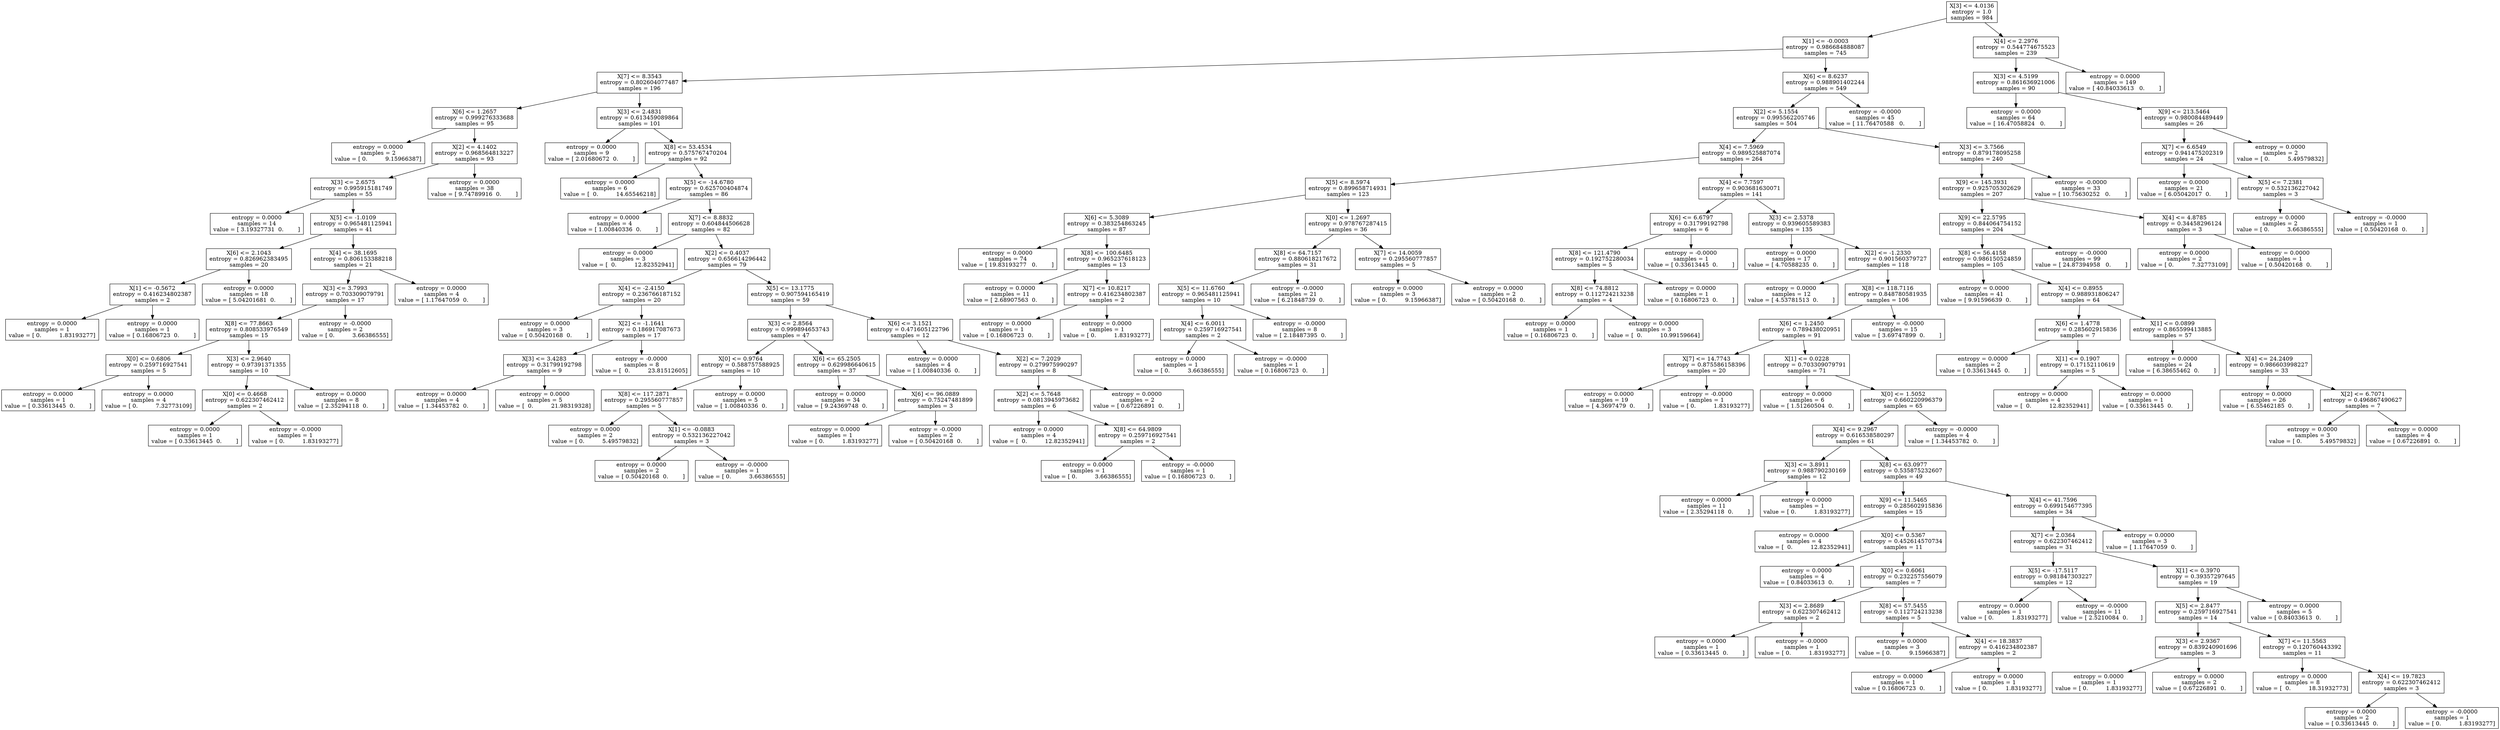 digraph Tree {
0 [label="X[3] <= 4.0136\nentropy = 1.0\nsamples = 984", shape="box"] ;
1 [label="X[1] <= -0.0003\nentropy = 0.986684888087\nsamples = 745", shape="box"] ;
0 -> 1 ;
2 [label="X[7] <= 8.3543\nentropy = 0.802604077487\nsamples = 196", shape="box"] ;
1 -> 2 ;
3 [label="X[6] <= 1.2657\nentropy = 0.999276333688\nsamples = 95", shape="box"] ;
2 -> 3 ;
4 [label="entropy = 0.0000\nsamples = 2\nvalue = [ 0.          9.15966387]", shape="box"] ;
3 -> 4 ;
5 [label="X[2] <= 4.1402\nentropy = 0.968564813227\nsamples = 93", shape="box"] ;
3 -> 5 ;
6 [label="X[3] <= 2.6575\nentropy = 0.995915181749\nsamples = 55", shape="box"] ;
5 -> 6 ;
7 [label="entropy = 0.0000\nsamples = 14\nvalue = [ 3.19327731  0.        ]", shape="box"] ;
6 -> 7 ;
8 [label="X[5] <= -1.0109\nentropy = 0.965481125941\nsamples = 41", shape="box"] ;
6 -> 8 ;
9 [label="X[6] <= 2.1043\nentropy = 0.826962383495\nsamples = 20", shape="box"] ;
8 -> 9 ;
10 [label="X[1] <= -0.5672\nentropy = 0.416234802387\nsamples = 2", shape="box"] ;
9 -> 10 ;
11 [label="entropy = 0.0000\nsamples = 1\nvalue = [ 0.          1.83193277]", shape="box"] ;
10 -> 11 ;
12 [label="entropy = 0.0000\nsamples = 1\nvalue = [ 0.16806723  0.        ]", shape="box"] ;
10 -> 12 ;
13 [label="entropy = 0.0000\nsamples = 18\nvalue = [ 5.04201681  0.        ]", shape="box"] ;
9 -> 13 ;
14 [label="X[4] <= 38.1695\nentropy = 0.806153388218\nsamples = 21", shape="box"] ;
8 -> 14 ;
15 [label="X[3] <= 3.7993\nentropy = 0.703309079791\nsamples = 17", shape="box"] ;
14 -> 15 ;
16 [label="X[8] <= 77.8663\nentropy = 0.808533976549\nsamples = 15", shape="box"] ;
15 -> 16 ;
17 [label="X[0] <= 0.6806\nentropy = 0.259716927541\nsamples = 5", shape="box"] ;
16 -> 17 ;
18 [label="entropy = 0.0000\nsamples = 1\nvalue = [ 0.33613445  0.        ]", shape="box"] ;
17 -> 18 ;
19 [label="entropy = 0.0000\nsamples = 4\nvalue = [ 0.          7.32773109]", shape="box"] ;
17 -> 19 ;
20 [label="X[3] <= 2.9640\nentropy = 0.97391371355\nsamples = 10", shape="box"] ;
16 -> 20 ;
21 [label="X[0] <= 0.4668\nentropy = 0.622307462412\nsamples = 2", shape="box"] ;
20 -> 21 ;
22 [label="entropy = 0.0000\nsamples = 1\nvalue = [ 0.33613445  0.        ]", shape="box"] ;
21 -> 22 ;
23 [label="entropy = -0.0000\nsamples = 1\nvalue = [ 0.          1.83193277]", shape="box"] ;
21 -> 23 ;
24 [label="entropy = 0.0000\nsamples = 8\nvalue = [ 2.35294118  0.        ]", shape="box"] ;
20 -> 24 ;
25 [label="entropy = -0.0000\nsamples = 2\nvalue = [ 0.          3.66386555]", shape="box"] ;
15 -> 25 ;
26 [label="entropy = 0.0000\nsamples = 4\nvalue = [ 1.17647059  0.        ]", shape="box"] ;
14 -> 26 ;
27 [label="entropy = 0.0000\nsamples = 38\nvalue = [ 9.74789916  0.        ]", shape="box"] ;
5 -> 27 ;
28 [label="X[3] <= 2.4831\nentropy = 0.613459089864\nsamples = 101", shape="box"] ;
2 -> 28 ;
29 [label="entropy = 0.0000\nsamples = 9\nvalue = [ 2.01680672  0.        ]", shape="box"] ;
28 -> 29 ;
30 [label="X[8] <= 53.4534\nentropy = 0.575767470204\nsamples = 92", shape="box"] ;
28 -> 30 ;
31 [label="entropy = 0.0000\nsamples = 6\nvalue = [  0.          14.65546218]", shape="box"] ;
30 -> 31 ;
32 [label="X[5] <= -14.6780\nentropy = 0.625700404874\nsamples = 86", shape="box"] ;
30 -> 32 ;
33 [label="entropy = 0.0000\nsamples = 4\nvalue = [ 1.00840336  0.        ]", shape="box"] ;
32 -> 33 ;
34 [label="X[7] <= 8.8832\nentropy = 0.604844506628\nsamples = 82", shape="box"] ;
32 -> 34 ;
35 [label="entropy = 0.0000\nsamples = 3\nvalue = [  0.          12.82352941]", shape="box"] ;
34 -> 35 ;
36 [label="X[2] <= 0.4037\nentropy = 0.656614296442\nsamples = 79", shape="box"] ;
34 -> 36 ;
37 [label="X[4] <= -2.4150\nentropy = 0.236766187152\nsamples = 20", shape="box"] ;
36 -> 37 ;
38 [label="entropy = 0.0000\nsamples = 3\nvalue = [ 0.50420168  0.        ]", shape="box"] ;
37 -> 38 ;
39 [label="X[2] <= -1.1641\nentropy = 0.186917087673\nsamples = 17", shape="box"] ;
37 -> 39 ;
40 [label="X[3] <= 3.4283\nentropy = 0.31799192798\nsamples = 9", shape="box"] ;
39 -> 40 ;
41 [label="entropy = 0.0000\nsamples = 4\nvalue = [ 1.34453782  0.        ]", shape="box"] ;
40 -> 41 ;
42 [label="entropy = 0.0000\nsamples = 5\nvalue = [  0.          21.98319328]", shape="box"] ;
40 -> 42 ;
43 [label="entropy = -0.0000\nsamples = 8\nvalue = [  0.          23.81512605]", shape="box"] ;
39 -> 43 ;
44 [label="X[5] <= 13.1775\nentropy = 0.907594165419\nsamples = 59", shape="box"] ;
36 -> 44 ;
45 [label="X[3] <= 2.8564\nentropy = 0.999894653743\nsamples = 47", shape="box"] ;
44 -> 45 ;
46 [label="X[0] <= 0.9764\nentropy = 0.588757588925\nsamples = 10", shape="box"] ;
45 -> 46 ;
47 [label="X[8] <= 117.2871\nentropy = 0.295560777857\nsamples = 5", shape="box"] ;
46 -> 47 ;
48 [label="entropy = 0.0000\nsamples = 2\nvalue = [ 0.          5.49579832]", shape="box"] ;
47 -> 48 ;
49 [label="X[1] <= -0.0883\nentropy = 0.532136227042\nsamples = 3", shape="box"] ;
47 -> 49 ;
50 [label="entropy = 0.0000\nsamples = 2\nvalue = [ 0.50420168  0.        ]", shape="box"] ;
49 -> 50 ;
51 [label="entropy = -0.0000\nsamples = 1\nvalue = [ 0.          3.66386555]", shape="box"] ;
49 -> 51 ;
52 [label="entropy = 0.0000\nsamples = 5\nvalue = [ 1.00840336  0.        ]", shape="box"] ;
46 -> 52 ;
53 [label="X[6] <= 65.2505\nentropy = 0.629986640615\nsamples = 37", shape="box"] ;
45 -> 53 ;
54 [label="entropy = 0.0000\nsamples = 34\nvalue = [ 9.24369748  0.        ]", shape="box"] ;
53 -> 54 ;
55 [label="X[6] <= 96.0889\nentropy = 0.75247481899\nsamples = 3", shape="box"] ;
53 -> 55 ;
56 [label="entropy = 0.0000\nsamples = 1\nvalue = [ 0.          1.83193277]", shape="box"] ;
55 -> 56 ;
57 [label="entropy = -0.0000\nsamples = 2\nvalue = [ 0.50420168  0.        ]", shape="box"] ;
55 -> 57 ;
58 [label="X[6] <= 3.1521\nentropy = 0.471605122796\nsamples = 12", shape="box"] ;
44 -> 58 ;
59 [label="entropy = 0.0000\nsamples = 4\nvalue = [ 1.00840336  0.        ]", shape="box"] ;
58 -> 59 ;
60 [label="X[2] <= 7.2029\nentropy = 0.279975990297\nsamples = 8", shape="box"] ;
58 -> 60 ;
61 [label="X[2] <= 5.7648\nentropy = 0.0813945973682\nsamples = 6", shape="box"] ;
60 -> 61 ;
62 [label="entropy = 0.0000\nsamples = 4\nvalue = [  0.          12.82352941]", shape="box"] ;
61 -> 62 ;
63 [label="X[8] <= 64.9809\nentropy = 0.259716927541\nsamples = 2", shape="box"] ;
61 -> 63 ;
64 [label="entropy = 0.0000\nsamples = 1\nvalue = [ 0.          3.66386555]", shape="box"] ;
63 -> 64 ;
65 [label="entropy = -0.0000\nsamples = 1\nvalue = [ 0.16806723  0.        ]", shape="box"] ;
63 -> 65 ;
66 [label="entropy = 0.0000\nsamples = 2\nvalue = [ 0.67226891  0.        ]", shape="box"] ;
60 -> 66 ;
67 [label="X[6] <= 8.6237\nentropy = 0.988901402244\nsamples = 549", shape="box"] ;
1 -> 67 ;
68 [label="X[2] <= 5.1554\nentropy = 0.995562205746\nsamples = 504", shape="box"] ;
67 -> 68 ;
69 [label="X[4] <= 7.5969\nentropy = 0.989525887074\nsamples = 264", shape="box"] ;
68 -> 69 ;
70 [label="X[5] <= 8.5974\nentropy = 0.899658714931\nsamples = 123", shape="box"] ;
69 -> 70 ;
71 [label="X[6] <= 5.3089\nentropy = 0.383254863245\nsamples = 87", shape="box"] ;
70 -> 71 ;
72 [label="entropy = 0.0000\nsamples = 74\nvalue = [ 19.83193277   0.        ]", shape="box"] ;
71 -> 72 ;
73 [label="X[8] <= 100.6485\nentropy = 0.965237618123\nsamples = 13", shape="box"] ;
71 -> 73 ;
74 [label="entropy = 0.0000\nsamples = 11\nvalue = [ 2.68907563  0.        ]", shape="box"] ;
73 -> 74 ;
75 [label="X[7] <= 10.8217\nentropy = 0.416234802387\nsamples = 2", shape="box"] ;
73 -> 75 ;
76 [label="entropy = 0.0000\nsamples = 1\nvalue = [ 0.16806723  0.        ]", shape="box"] ;
75 -> 76 ;
77 [label="entropy = 0.0000\nsamples = 1\nvalue = [ 0.          1.83193277]", shape="box"] ;
75 -> 77 ;
78 [label="X[0] <= 1.2697\nentropy = 0.978767287415\nsamples = 36", shape="box"] ;
70 -> 78 ;
79 [label="X[8] <= 64.7157\nentropy = 0.880618217672\nsamples = 31", shape="box"] ;
78 -> 79 ;
80 [label="X[5] <= 11.6760\nentropy = 0.965481125941\nsamples = 10", shape="box"] ;
79 -> 80 ;
81 [label="X[4] <= 6.0011\nentropy = 0.259716927541\nsamples = 2", shape="box"] ;
80 -> 81 ;
82 [label="entropy = 0.0000\nsamples = 1\nvalue = [ 0.          3.66386555]", shape="box"] ;
81 -> 82 ;
83 [label="entropy = -0.0000\nsamples = 1\nvalue = [ 0.16806723  0.        ]", shape="box"] ;
81 -> 83 ;
84 [label="entropy = -0.0000\nsamples = 8\nvalue = [ 2.18487395  0.        ]", shape="box"] ;
80 -> 84 ;
85 [label="entropy = -0.0000\nsamples = 21\nvalue = [ 6.21848739  0.        ]", shape="box"] ;
79 -> 85 ;
86 [label="X[7] <= 14.0059\nentropy = 0.295560777857\nsamples = 5", shape="box"] ;
78 -> 86 ;
87 [label="entropy = 0.0000\nsamples = 3\nvalue = [ 0.          9.15966387]", shape="box"] ;
86 -> 87 ;
88 [label="entropy = 0.0000\nsamples = 2\nvalue = [ 0.50420168  0.        ]", shape="box"] ;
86 -> 88 ;
89 [label="X[4] <= 7.7597\nentropy = 0.903681630071\nsamples = 141", shape="box"] ;
69 -> 89 ;
90 [label="X[6] <= 6.6797\nentropy = 0.31799192798\nsamples = 6", shape="box"] ;
89 -> 90 ;
91 [label="X[8] <= 121.4790\nentropy = 0.192752280034\nsamples = 5", shape="box"] ;
90 -> 91 ;
92 [label="X[8] <= 74.8812\nentropy = 0.112724213238\nsamples = 4", shape="box"] ;
91 -> 92 ;
93 [label="entropy = 0.0000\nsamples = 1\nvalue = [ 0.16806723  0.        ]", shape="box"] ;
92 -> 93 ;
94 [label="entropy = 0.0000\nsamples = 3\nvalue = [  0.          10.99159664]", shape="box"] ;
92 -> 94 ;
95 [label="entropy = 0.0000\nsamples = 1\nvalue = [ 0.16806723  0.        ]", shape="box"] ;
91 -> 95 ;
96 [label="entropy = -0.0000\nsamples = 1\nvalue = [ 0.33613445  0.        ]", shape="box"] ;
90 -> 96 ;
97 [label="X[3] <= 2.5378\nentropy = 0.939605589383\nsamples = 135", shape="box"] ;
89 -> 97 ;
98 [label="entropy = 0.0000\nsamples = 17\nvalue = [ 4.70588235  0.        ]", shape="box"] ;
97 -> 98 ;
99 [label="X[2] <= -1.2330\nentropy = 0.901560379727\nsamples = 118", shape="box"] ;
97 -> 99 ;
100 [label="entropy = 0.0000\nsamples = 12\nvalue = [ 4.53781513  0.        ]", shape="box"] ;
99 -> 100 ;
101 [label="X[8] <= 118.7116\nentropy = 0.848780581935\nsamples = 106", shape="box"] ;
99 -> 101 ;
102 [label="X[6] <= 1.2450\nentropy = 0.789438020951\nsamples = 91", shape="box"] ;
101 -> 102 ;
103 [label="X[7] <= 14.7743\nentropy = 0.875586158396\nsamples = 20", shape="box"] ;
102 -> 103 ;
104 [label="entropy = 0.0000\nsamples = 19\nvalue = [ 4.3697479  0.       ]", shape="box"] ;
103 -> 104 ;
105 [label="entropy = -0.0000\nsamples = 1\nvalue = [ 0.          1.83193277]", shape="box"] ;
103 -> 105 ;
106 [label="X[1] <= 0.0228\nentropy = 0.703309079791\nsamples = 71", shape="box"] ;
102 -> 106 ;
107 [label="entropy = 0.0000\nsamples = 6\nvalue = [ 1.51260504  0.        ]", shape="box"] ;
106 -> 107 ;
108 [label="X[0] <= 1.5052\nentropy = 0.660220996379\nsamples = 65", shape="box"] ;
106 -> 108 ;
109 [label="X[4] <= 9.2967\nentropy = 0.616538580297\nsamples = 61", shape="box"] ;
108 -> 109 ;
110 [label="X[3] <= 3.8911\nentropy = 0.988790230169\nsamples = 12", shape="box"] ;
109 -> 110 ;
111 [label="entropy = 0.0000\nsamples = 11\nvalue = [ 2.35294118  0.        ]", shape="box"] ;
110 -> 111 ;
112 [label="entropy = 0.0000\nsamples = 1\nvalue = [ 0.          1.83193277]", shape="box"] ;
110 -> 112 ;
113 [label="X[8] <= 63.0977\nentropy = 0.535875232607\nsamples = 49", shape="box"] ;
109 -> 113 ;
114 [label="X[9] <= 11.5465\nentropy = 0.285602915836\nsamples = 15", shape="box"] ;
113 -> 114 ;
115 [label="entropy = 0.0000\nsamples = 4\nvalue = [  0.          12.82352941]", shape="box"] ;
114 -> 115 ;
116 [label="X[0] <= 0.5367\nentropy = 0.452614570734\nsamples = 11", shape="box"] ;
114 -> 116 ;
117 [label="entropy = 0.0000\nsamples = 4\nvalue = [ 0.84033613  0.        ]", shape="box"] ;
116 -> 117 ;
118 [label="X[0] <= 0.6061\nentropy = 0.232257556079\nsamples = 7", shape="box"] ;
116 -> 118 ;
119 [label="X[3] <= 2.8689\nentropy = 0.622307462412\nsamples = 2", shape="box"] ;
118 -> 119 ;
120 [label="entropy = 0.0000\nsamples = 1\nvalue = [ 0.33613445  0.        ]", shape="box"] ;
119 -> 120 ;
121 [label="entropy = -0.0000\nsamples = 1\nvalue = [ 0.          1.83193277]", shape="box"] ;
119 -> 121 ;
122 [label="X[8] <= 57.5455\nentropy = 0.112724213238\nsamples = 5", shape="box"] ;
118 -> 122 ;
123 [label="entropy = 0.0000\nsamples = 3\nvalue = [ 0.          9.15966387]", shape="box"] ;
122 -> 123 ;
124 [label="X[4] <= 18.3837\nentropy = 0.416234802387\nsamples = 2", shape="box"] ;
122 -> 124 ;
125 [label="entropy = 0.0000\nsamples = 1\nvalue = [ 0.16806723  0.        ]", shape="box"] ;
124 -> 125 ;
126 [label="entropy = 0.0000\nsamples = 1\nvalue = [ 0.          1.83193277]", shape="box"] ;
124 -> 126 ;
127 [label="X[4] <= 41.7596\nentropy = 0.699154677395\nsamples = 34", shape="box"] ;
113 -> 127 ;
128 [label="X[7] <= 2.0364\nentropy = 0.622307462412\nsamples = 31", shape="box"] ;
127 -> 128 ;
129 [label="X[5] <= -17.5117\nentropy = 0.981847303227\nsamples = 12", shape="box"] ;
128 -> 129 ;
130 [label="entropy = 0.0000\nsamples = 1\nvalue = [ 0.          1.83193277]", shape="box"] ;
129 -> 130 ;
131 [label="entropy = -0.0000\nsamples = 11\nvalue = [ 2.5210084  0.       ]", shape="box"] ;
129 -> 131 ;
132 [label="X[1] <= 0.3970\nentropy = 0.39357297645\nsamples = 19", shape="box"] ;
128 -> 132 ;
133 [label="X[5] <= 2.8477\nentropy = 0.259716927541\nsamples = 14", shape="box"] ;
132 -> 133 ;
134 [label="X[3] <= 2.9367\nentropy = 0.839240901696\nsamples = 3", shape="box"] ;
133 -> 134 ;
135 [label="entropy = 0.0000\nsamples = 1\nvalue = [ 0.          1.83193277]", shape="box"] ;
134 -> 135 ;
136 [label="entropy = 0.0000\nsamples = 2\nvalue = [ 0.67226891  0.        ]", shape="box"] ;
134 -> 136 ;
137 [label="X[7] <= 11.5563\nentropy = 0.120760443392\nsamples = 11", shape="box"] ;
133 -> 137 ;
138 [label="entropy = 0.0000\nsamples = 8\nvalue = [  0.          18.31932773]", shape="box"] ;
137 -> 138 ;
139 [label="X[4] <= 19.7823\nentropy = 0.622307462412\nsamples = 3", shape="box"] ;
137 -> 139 ;
140 [label="entropy = 0.0000\nsamples = 2\nvalue = [ 0.33613445  0.        ]", shape="box"] ;
139 -> 140 ;
141 [label="entropy = -0.0000\nsamples = 1\nvalue = [ 0.          1.83193277]", shape="box"] ;
139 -> 141 ;
142 [label="entropy = 0.0000\nsamples = 5\nvalue = [ 0.84033613  0.        ]", shape="box"] ;
132 -> 142 ;
143 [label="entropy = 0.0000\nsamples = 3\nvalue = [ 1.17647059  0.        ]", shape="box"] ;
127 -> 143 ;
144 [label="entropy = -0.0000\nsamples = 4\nvalue = [ 1.34453782  0.        ]", shape="box"] ;
108 -> 144 ;
145 [label="entropy = -0.0000\nsamples = 15\nvalue = [ 3.69747899  0.        ]", shape="box"] ;
101 -> 145 ;
146 [label="X[3] <= 3.7566\nentropy = 0.879178095258\nsamples = 240", shape="box"] ;
68 -> 146 ;
147 [label="X[9] <= 145.3931\nentropy = 0.925705302629\nsamples = 207", shape="box"] ;
146 -> 147 ;
148 [label="X[9] <= 22.5795\nentropy = 0.844064754152\nsamples = 204", shape="box"] ;
147 -> 148 ;
149 [label="X[8] <= 56.4158\nentropy = 0.986150524859\nsamples = 105", shape="box"] ;
148 -> 149 ;
150 [label="entropy = 0.0000\nsamples = 41\nvalue = [ 9.91596639  0.        ]", shape="box"] ;
149 -> 150 ;
151 [label="X[4] <= 0.8955\nentropy = 0.988931806247\nsamples = 64", shape="box"] ;
149 -> 151 ;
152 [label="X[6] <= 1.4778\nentropy = 0.285602915836\nsamples = 7", shape="box"] ;
151 -> 152 ;
153 [label="entropy = 0.0000\nsamples = 2\nvalue = [ 0.33613445  0.        ]", shape="box"] ;
152 -> 153 ;
154 [label="X[1] <= 0.1907\nentropy = 0.17152110619\nsamples = 5", shape="box"] ;
152 -> 154 ;
155 [label="entropy = 0.0000\nsamples = 4\nvalue = [  0.          12.82352941]", shape="box"] ;
154 -> 155 ;
156 [label="entropy = 0.0000\nsamples = 1\nvalue = [ 0.33613445  0.        ]", shape="box"] ;
154 -> 156 ;
157 [label="X[1] <= 0.0899\nentropy = 0.865599413885\nsamples = 57", shape="box"] ;
151 -> 157 ;
158 [label="entropy = 0.0000\nsamples = 24\nvalue = [ 6.38655462  0.        ]", shape="box"] ;
157 -> 158 ;
159 [label="X[4] <= 24.2409\nentropy = 0.986603998227\nsamples = 33", shape="box"] ;
157 -> 159 ;
160 [label="entropy = 0.0000\nsamples = 26\nvalue = [ 6.55462185  0.        ]", shape="box"] ;
159 -> 160 ;
161 [label="X[2] <= 6.7071\nentropy = 0.496867490627\nsamples = 7", shape="box"] ;
159 -> 161 ;
162 [label="entropy = 0.0000\nsamples = 3\nvalue = [ 0.          5.49579832]", shape="box"] ;
161 -> 162 ;
163 [label="entropy = 0.0000\nsamples = 4\nvalue = [ 0.67226891  0.        ]", shape="box"] ;
161 -> 163 ;
164 [label="entropy = -0.0000\nsamples = 99\nvalue = [ 24.87394958   0.        ]", shape="box"] ;
148 -> 164 ;
165 [label="X[4] <= 4.8785\nentropy = 0.34458296124\nsamples = 3", shape="box"] ;
147 -> 165 ;
166 [label="entropy = 0.0000\nsamples = 2\nvalue = [ 0.          7.32773109]", shape="box"] ;
165 -> 166 ;
167 [label="entropy = 0.0000\nsamples = 1\nvalue = [ 0.50420168  0.        ]", shape="box"] ;
165 -> 167 ;
168 [label="entropy = -0.0000\nsamples = 33\nvalue = [ 10.75630252   0.        ]", shape="box"] ;
146 -> 168 ;
169 [label="entropy = -0.0000\nsamples = 45\nvalue = [ 11.76470588   0.        ]", shape="box"] ;
67 -> 169 ;
170 [label="X[4] <= 2.2976\nentropy = 0.544774675523\nsamples = 239", shape="box"] ;
0 -> 170 ;
171 [label="X[3] <= 4.5199\nentropy = 0.861636921006\nsamples = 90", shape="box"] ;
170 -> 171 ;
172 [label="entropy = 0.0000\nsamples = 64\nvalue = [ 16.47058824   0.        ]", shape="box"] ;
171 -> 172 ;
173 [label="X[9] <= 213.5464\nentropy = 0.980084489449\nsamples = 26", shape="box"] ;
171 -> 173 ;
174 [label="X[7] <= 6.6549\nentropy = 0.941475202319\nsamples = 24", shape="box"] ;
173 -> 174 ;
175 [label="entropy = 0.0000\nsamples = 21\nvalue = [ 6.05042017  0.        ]", shape="box"] ;
174 -> 175 ;
176 [label="X[5] <= 7.2381\nentropy = 0.532136227042\nsamples = 3", shape="box"] ;
174 -> 176 ;
177 [label="entropy = 0.0000\nsamples = 2\nvalue = [ 0.          3.66386555]", shape="box"] ;
176 -> 177 ;
178 [label="entropy = -0.0000\nsamples = 1\nvalue = [ 0.50420168  0.        ]", shape="box"] ;
176 -> 178 ;
179 [label="entropy = 0.0000\nsamples = 2\nvalue = [ 0.          5.49579832]", shape="box"] ;
173 -> 179 ;
180 [label="entropy = 0.0000\nsamples = 149\nvalue = [ 40.84033613   0.        ]", shape="box"] ;
170 -> 180 ;
}